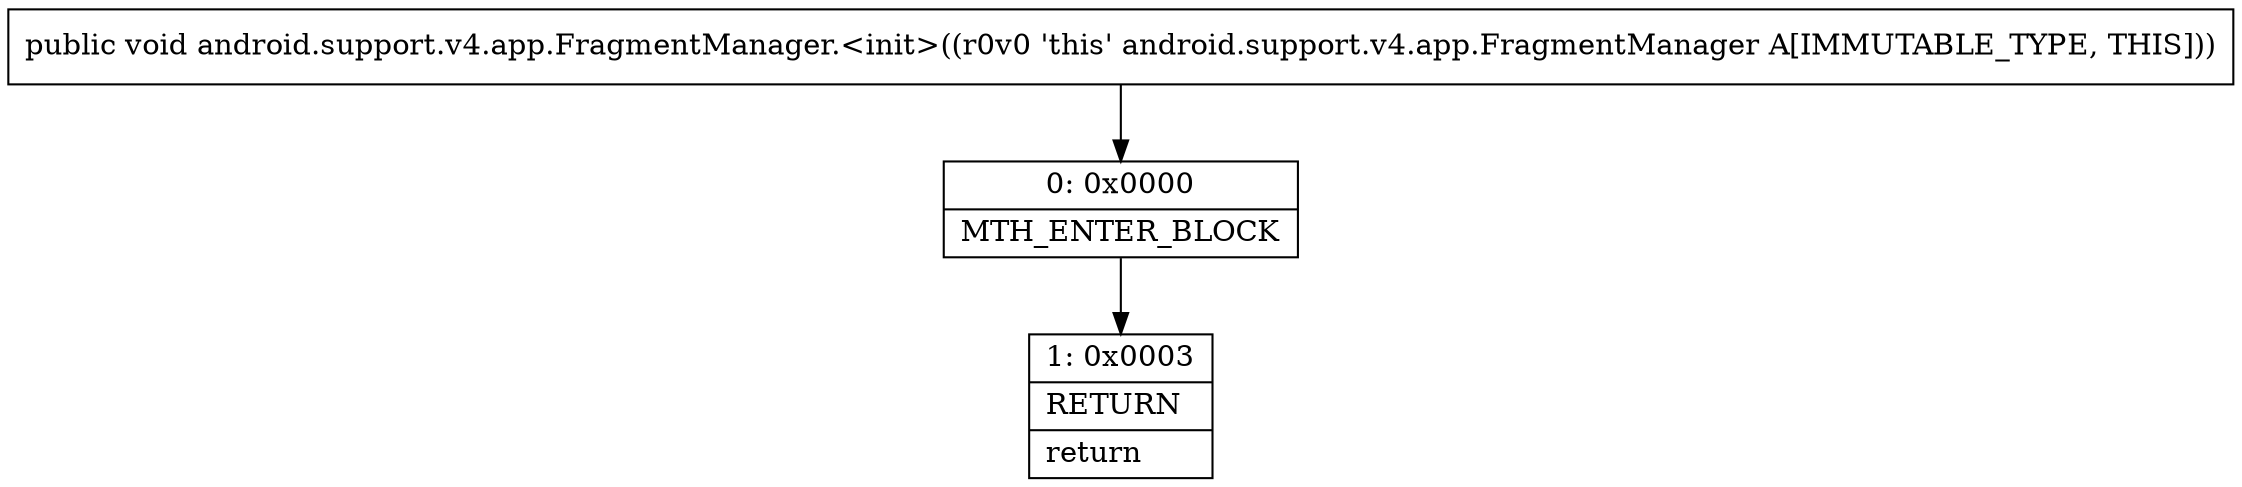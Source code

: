 digraph "CFG forandroid.support.v4.app.FragmentManager.\<init\>()V" {
Node_0 [shape=record,label="{0\:\ 0x0000|MTH_ENTER_BLOCK\l}"];
Node_1 [shape=record,label="{1\:\ 0x0003|RETURN\l|return\l}"];
MethodNode[shape=record,label="{public void android.support.v4.app.FragmentManager.\<init\>((r0v0 'this' android.support.v4.app.FragmentManager A[IMMUTABLE_TYPE, THIS])) }"];
MethodNode -> Node_0;
Node_0 -> Node_1;
}

